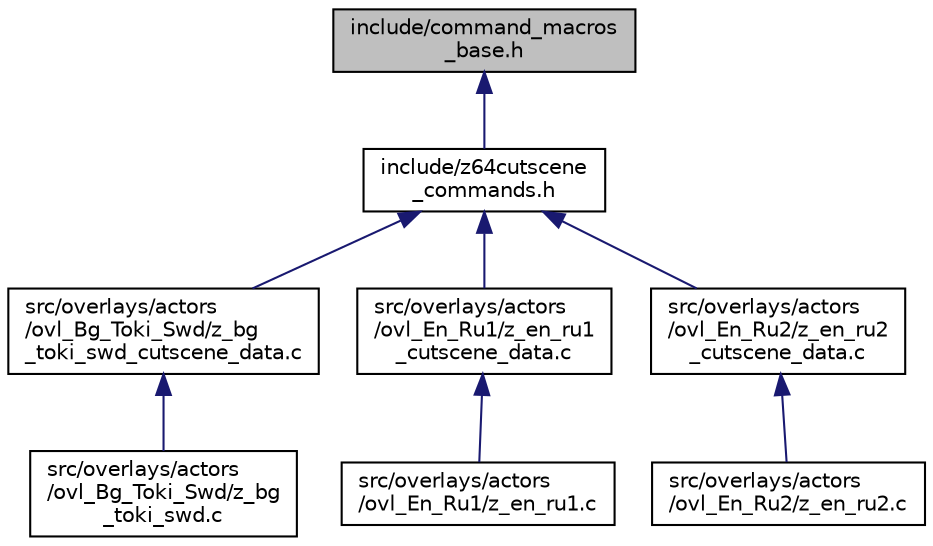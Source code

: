 digraph "include/command_macros_base.h"
{
 // LATEX_PDF_SIZE
  edge [fontname="Helvetica",fontsize="10",labelfontname="Helvetica",labelfontsize="10"];
  node [fontname="Helvetica",fontsize="10",shape=record];
  Node1 [label="include/command_macros\l_base.h",height=0.2,width=0.4,color="black", fillcolor="grey75", style="filled", fontcolor="black",tooltip=" "];
  Node1 -> Node2 [dir="back",color="midnightblue",fontsize="10",style="solid",fontname="Helvetica"];
  Node2 [label="include/z64cutscene\l_commands.h",height=0.2,width=0.4,color="black", fillcolor="white", style="filled",URL="$dd/d41/z64cutscene__commands_8h.html",tooltip=" "];
  Node2 -> Node3 [dir="back",color="midnightblue",fontsize="10",style="solid",fontname="Helvetica"];
  Node3 [label="src/overlays/actors\l/ovl_Bg_Toki_Swd/z_bg\l_toki_swd_cutscene_data.c",height=0.2,width=0.4,color="black", fillcolor="white", style="filled",URL="$d4/d83/z__bg__toki__swd__cutscene__data_8c.html",tooltip=" "];
  Node3 -> Node4 [dir="back",color="midnightblue",fontsize="10",style="solid",fontname="Helvetica"];
  Node4 [label="src/overlays/actors\l/ovl_Bg_Toki_Swd/z_bg\l_toki_swd.c",height=0.2,width=0.4,color="black", fillcolor="white", style="filled",URL="$d9/d36/z__bg__toki__swd_8c.html",tooltip=" "];
  Node2 -> Node5 [dir="back",color="midnightblue",fontsize="10",style="solid",fontname="Helvetica"];
  Node5 [label="src/overlays/actors\l/ovl_En_Ru1/z_en_ru1\l_cutscene_data.c",height=0.2,width=0.4,color="black", fillcolor="white", style="filled",URL="$d0/d8e/z__en__ru1__cutscene__data_8c.html",tooltip=" "];
  Node5 -> Node6 [dir="back",color="midnightblue",fontsize="10",style="solid",fontname="Helvetica"];
  Node6 [label="src/overlays/actors\l/ovl_En_Ru1/z_en_ru1.c",height=0.2,width=0.4,color="black", fillcolor="white", style="filled",URL="$d6/d20/z__en__ru1_8c.html",tooltip=" "];
  Node2 -> Node7 [dir="back",color="midnightblue",fontsize="10",style="solid",fontname="Helvetica"];
  Node7 [label="src/overlays/actors\l/ovl_En_Ru2/z_en_ru2\l_cutscene_data.c",height=0.2,width=0.4,color="black", fillcolor="white", style="filled",URL="$d3/d18/z__en__ru2__cutscene__data_8c.html",tooltip=" "];
  Node7 -> Node8 [dir="back",color="midnightblue",fontsize="10",style="solid",fontname="Helvetica"];
  Node8 [label="src/overlays/actors\l/ovl_En_Ru2/z_en_ru2.c",height=0.2,width=0.4,color="black", fillcolor="white", style="filled",URL="$d3/da2/z__en__ru2_8c.html",tooltip=" "];
}
